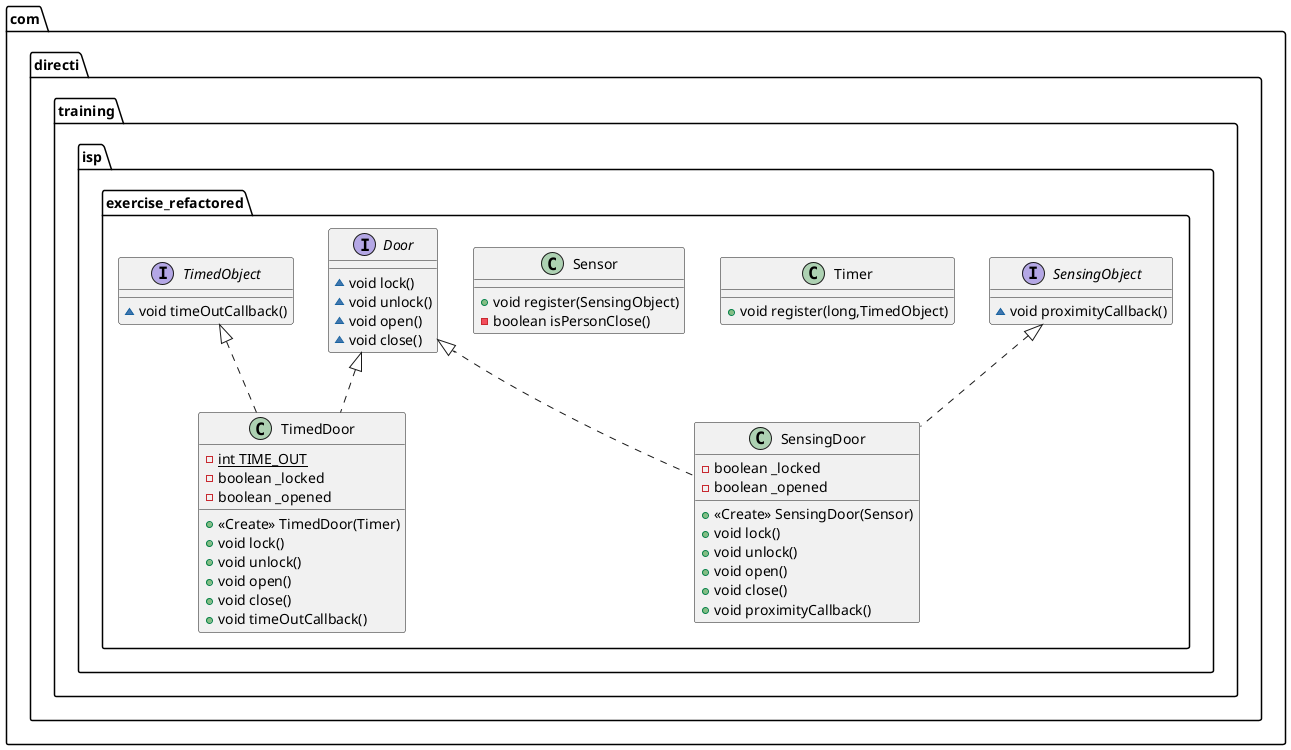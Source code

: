 @startuml
interface com.directi.training.isp.exercise_refactored.SensingObject {
~ void proximityCallback()
}
class com.directi.training.isp.exercise_refactored.Timer {
+ void register(long,TimedObject)
}
class com.directi.training.isp.exercise_refactored.TimedDoor {
- {static} int TIME_OUT
- boolean _locked
- boolean _opened
+ <<Create>> TimedDoor(Timer)
+ void lock()
+ void unlock()
+ void open()
+ void close()
+ void timeOutCallback()
}
class com.directi.training.isp.exercise_refactored.Sensor {
+ void register(SensingObject)
- boolean isPersonClose()
}
class com.directi.training.isp.exercise_refactored.SensingDoor {
- boolean _locked
- boolean _opened
+ <<Create>> SensingDoor(Sensor)
+ void lock()
+ void unlock()
+ void open()
+ void close()
+ void proximityCallback()
}
interface com.directi.training.isp.exercise_refactored.Door {
~ void lock()
~ void unlock()
~ void open()
~ void close()
}
interface com.directi.training.isp.exercise_refactored.TimedObject {
~ void timeOutCallback()
}


com.directi.training.isp.exercise_refactored.Door <|.. com.directi.training.isp.exercise_refactored.TimedDoor
com.directi.training.isp.exercise_refactored.TimedObject <|.. com.directi.training.isp.exercise_refactored.TimedDoor
com.directi.training.isp.exercise_refactored.Door <|.. com.directi.training.isp.exercise_refactored.SensingDoor
com.directi.training.isp.exercise_refactored.SensingObject <|.. com.directi.training.isp.exercise_refactored.SensingDoor
@enduml
